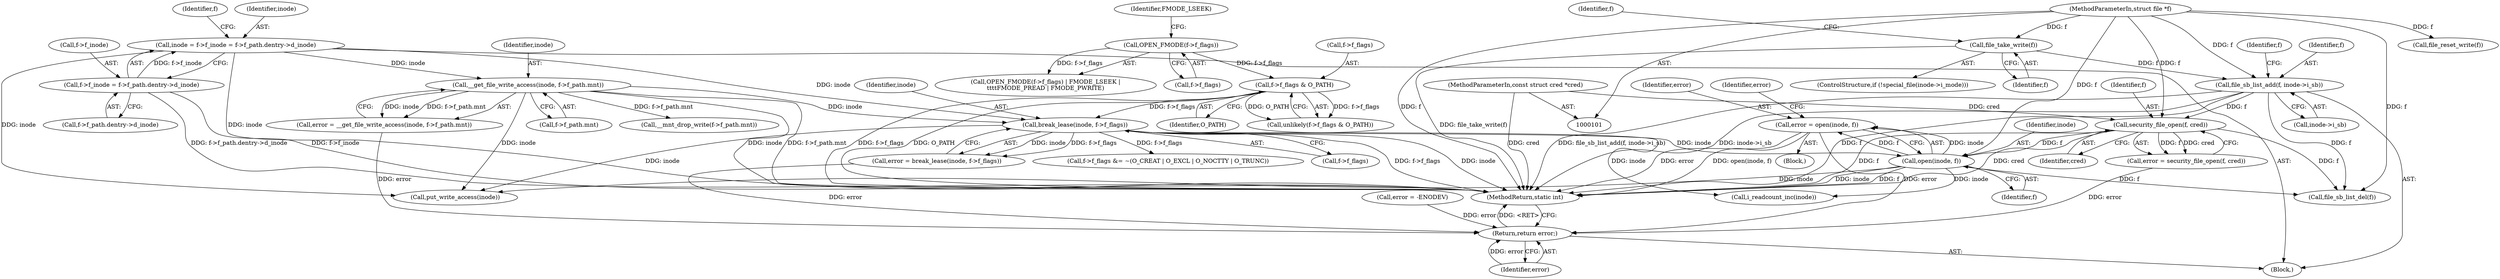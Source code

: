 digraph "0_linux_eee5cc2702929fd41cce28058dc6d6717f723f87_9@API" {
"1000260" [label="(Call,error = open(inode, f))"];
"1000262" [label="(Call,open(inode, f))"];
"1000239" [label="(Call,break_lease(inode, f->f_flags))"];
"1000140" [label="(Call,inode = f->f_inode = f->f_path.dentry->d_inode)"];
"1000142" [label="(Call,f->f_inode = f->f_path.dentry->d_inode)"];
"1000162" [label="(Call,__get_file_write_access(inode, f->f_path.mnt))"];
"1000125" [label="(Call,f->f_flags & O_PATH)"];
"1000114" [label="(Call,OPEN_FMODE(f->f_flags))"];
"1000231" [label="(Call,security_file_open(f, cred))"];
"1000187" [label="(Call,file_sb_list_add(f, inode->i_sb))"];
"1000178" [label="(Call,file_take_write(f))"];
"1000102" [label="(MethodParameterIn,struct file *f)"];
"1000104" [label="(MethodParameterIn,const struct cred *cred)"];
"1000362" [label="(Return,return error;)"];
"1000160" [label="(Call,error = __get_file_write_access(inode, f->f_path.mnt))"];
"1000240" [label="(Identifier,inode)"];
"1000119" [label="(Identifier,FMODE_LSEEK)"];
"1000224" [label="(Call,error = -ENODEV)"];
"1000263" [label="(Identifier,inode)"];
"1000104" [label="(MethodParameterIn,const struct cred *cred)"];
"1000129" [label="(Identifier,O_PATH)"];
"1000261" [label="(Identifier,error)"];
"1000156" [label="(Identifier,f)"];
"1000146" [label="(Call,f->f_path.dentry->d_inode)"];
"1000163" [label="(Identifier,inode)"];
"1000311" [label="(Call,file_sb_list_del(f))"];
"1000331" [label="(Call,__mnt_drop_write(f->f_path.mnt))"];
"1000187" [label="(Call,file_sb_list_add(f, inode->i_sb))"];
"1000115" [label="(Call,f->f_flags)"];
"1000142" [label="(Call,f->f_inode = f->f_path.dentry->d_inode)"];
"1000320" [label="(Call,put_write_access(inode))"];
"1000162" [label="(Call,__get_file_write_access(inode, f->f_path.mnt))"];
"1000280" [label="(Call,f->f_flags &= ~(O_CREAT | O_EXCL | O_NOCTTY | O_TRUNC))"];
"1000232" [label="(Identifier,f)"];
"1000266" [label="(Identifier,error)"];
"1000179" [label="(Identifier,f)"];
"1000189" [label="(Call,inode->i_sb)"];
"1000125" [label="(Call,f->f_flags & O_PATH)"];
"1000229" [label="(Call,error = security_file_open(f, cred))"];
"1000140" [label="(Call,inode = f->f_inode = f->f_path.dentry->d_inode)"];
"1000143" [label="(Call,f->f_inode)"];
"1000188" [label="(Identifier,f)"];
"1000264" [label="(Identifier,f)"];
"1000364" [label="(MethodReturn,static int)"];
"1000329" [label="(Call,file_reset_write(f))"];
"1000196" [label="(Identifier,f)"];
"1000262" [label="(Call,open(inode, f))"];
"1000239" [label="(Call,break_lease(inode, f->f_flags))"];
"1000363" [label="(Identifier,error)"];
"1000260" [label="(Call,error = open(inode, f))"];
"1000102" [label="(MethodParameterIn,struct file *f)"];
"1000278" [label="(Call,i_readcount_inc(inode))"];
"1000164" [label="(Call,f->f_path.mnt)"];
"1000178" [label="(Call,file_take_write(f))"];
"1000172" [label="(ControlStructure,if (!special_file(inode->i_mode)))"];
"1000113" [label="(Call,OPEN_FMODE(f->f_flags) | FMODE_LSEEK |\n\t\t\t\tFMODE_PREAD | FMODE_PWRITE)"];
"1000141" [label="(Identifier,inode)"];
"1000182" [label="(Identifier,f)"];
"1000241" [label="(Call,f->f_flags)"];
"1000233" [label="(Identifier,cred)"];
"1000114" [label="(Call,OPEN_FMODE(f->f_flags))"];
"1000126" [label="(Call,f->f_flags)"];
"1000259" [label="(Block,)"];
"1000105" [label="(Block,)"];
"1000237" [label="(Call,error = break_lease(inode, f->f_flags))"];
"1000362" [label="(Return,return error;)"];
"1000231" [label="(Call,security_file_open(f, cred))"];
"1000124" [label="(Call,unlikely(f->f_flags & O_PATH))"];
"1000260" -> "1000259"  [label="AST: "];
"1000260" -> "1000262"  [label="CFG: "];
"1000261" -> "1000260"  [label="AST: "];
"1000262" -> "1000260"  [label="AST: "];
"1000266" -> "1000260"  [label="CFG: "];
"1000260" -> "1000364"  [label="DDG: open(inode, f)"];
"1000260" -> "1000364"  [label="DDG: error"];
"1000262" -> "1000260"  [label="DDG: inode"];
"1000262" -> "1000260"  [label="DDG: f"];
"1000260" -> "1000362"  [label="DDG: error"];
"1000262" -> "1000264"  [label="CFG: "];
"1000263" -> "1000262"  [label="AST: "];
"1000264" -> "1000262"  [label="AST: "];
"1000262" -> "1000364"  [label="DDG: inode"];
"1000262" -> "1000364"  [label="DDG: f"];
"1000239" -> "1000262"  [label="DDG: inode"];
"1000231" -> "1000262"  [label="DDG: f"];
"1000102" -> "1000262"  [label="DDG: f"];
"1000262" -> "1000278"  [label="DDG: inode"];
"1000262" -> "1000311"  [label="DDG: f"];
"1000262" -> "1000320"  [label="DDG: inode"];
"1000239" -> "1000237"  [label="AST: "];
"1000239" -> "1000241"  [label="CFG: "];
"1000240" -> "1000239"  [label="AST: "];
"1000241" -> "1000239"  [label="AST: "];
"1000237" -> "1000239"  [label="CFG: "];
"1000239" -> "1000364"  [label="DDG: inode"];
"1000239" -> "1000364"  [label="DDG: f->f_flags"];
"1000239" -> "1000237"  [label="DDG: inode"];
"1000239" -> "1000237"  [label="DDG: f->f_flags"];
"1000140" -> "1000239"  [label="DDG: inode"];
"1000162" -> "1000239"  [label="DDG: inode"];
"1000125" -> "1000239"  [label="DDG: f->f_flags"];
"1000239" -> "1000278"  [label="DDG: inode"];
"1000239" -> "1000280"  [label="DDG: f->f_flags"];
"1000239" -> "1000320"  [label="DDG: inode"];
"1000140" -> "1000105"  [label="AST: "];
"1000140" -> "1000142"  [label="CFG: "];
"1000141" -> "1000140"  [label="AST: "];
"1000142" -> "1000140"  [label="AST: "];
"1000156" -> "1000140"  [label="CFG: "];
"1000140" -> "1000364"  [label="DDG: inode"];
"1000142" -> "1000140"  [label="DDG: f->f_inode"];
"1000140" -> "1000162"  [label="DDG: inode"];
"1000140" -> "1000320"  [label="DDG: inode"];
"1000142" -> "1000146"  [label="CFG: "];
"1000143" -> "1000142"  [label="AST: "];
"1000146" -> "1000142"  [label="AST: "];
"1000142" -> "1000364"  [label="DDG: f->f_inode"];
"1000142" -> "1000364"  [label="DDG: f->f_path.dentry->d_inode"];
"1000162" -> "1000160"  [label="AST: "];
"1000162" -> "1000164"  [label="CFG: "];
"1000163" -> "1000162"  [label="AST: "];
"1000164" -> "1000162"  [label="AST: "];
"1000160" -> "1000162"  [label="CFG: "];
"1000162" -> "1000364"  [label="DDG: f->f_path.mnt"];
"1000162" -> "1000364"  [label="DDG: inode"];
"1000162" -> "1000160"  [label="DDG: inode"];
"1000162" -> "1000160"  [label="DDG: f->f_path.mnt"];
"1000162" -> "1000320"  [label="DDG: inode"];
"1000162" -> "1000331"  [label="DDG: f->f_path.mnt"];
"1000125" -> "1000124"  [label="AST: "];
"1000125" -> "1000129"  [label="CFG: "];
"1000126" -> "1000125"  [label="AST: "];
"1000129" -> "1000125"  [label="AST: "];
"1000124" -> "1000125"  [label="CFG: "];
"1000125" -> "1000364"  [label="DDG: f->f_flags"];
"1000125" -> "1000364"  [label="DDG: O_PATH"];
"1000125" -> "1000124"  [label="DDG: f->f_flags"];
"1000125" -> "1000124"  [label="DDG: O_PATH"];
"1000114" -> "1000125"  [label="DDG: f->f_flags"];
"1000114" -> "1000113"  [label="AST: "];
"1000114" -> "1000115"  [label="CFG: "];
"1000115" -> "1000114"  [label="AST: "];
"1000119" -> "1000114"  [label="CFG: "];
"1000114" -> "1000113"  [label="DDG: f->f_flags"];
"1000231" -> "1000229"  [label="AST: "];
"1000231" -> "1000233"  [label="CFG: "];
"1000232" -> "1000231"  [label="AST: "];
"1000233" -> "1000231"  [label="AST: "];
"1000229" -> "1000231"  [label="CFG: "];
"1000231" -> "1000364"  [label="DDG: cred"];
"1000231" -> "1000364"  [label="DDG: f"];
"1000231" -> "1000229"  [label="DDG: f"];
"1000231" -> "1000229"  [label="DDG: cred"];
"1000187" -> "1000231"  [label="DDG: f"];
"1000102" -> "1000231"  [label="DDG: f"];
"1000104" -> "1000231"  [label="DDG: cred"];
"1000231" -> "1000311"  [label="DDG: f"];
"1000187" -> "1000105"  [label="AST: "];
"1000187" -> "1000189"  [label="CFG: "];
"1000188" -> "1000187"  [label="AST: "];
"1000189" -> "1000187"  [label="AST: "];
"1000196" -> "1000187"  [label="CFG: "];
"1000187" -> "1000364"  [label="DDG: f"];
"1000187" -> "1000364"  [label="DDG: file_sb_list_add(f, inode->i_sb)"];
"1000187" -> "1000364"  [label="DDG: inode->i_sb"];
"1000178" -> "1000187"  [label="DDG: f"];
"1000102" -> "1000187"  [label="DDG: f"];
"1000187" -> "1000311"  [label="DDG: f"];
"1000178" -> "1000172"  [label="AST: "];
"1000178" -> "1000179"  [label="CFG: "];
"1000179" -> "1000178"  [label="AST: "];
"1000182" -> "1000178"  [label="CFG: "];
"1000178" -> "1000364"  [label="DDG: file_take_write(f)"];
"1000102" -> "1000178"  [label="DDG: f"];
"1000102" -> "1000101"  [label="AST: "];
"1000102" -> "1000364"  [label="DDG: f"];
"1000102" -> "1000311"  [label="DDG: f"];
"1000102" -> "1000329"  [label="DDG: f"];
"1000104" -> "1000101"  [label="AST: "];
"1000104" -> "1000364"  [label="DDG: cred"];
"1000362" -> "1000105"  [label="AST: "];
"1000362" -> "1000363"  [label="CFG: "];
"1000363" -> "1000362"  [label="AST: "];
"1000364" -> "1000362"  [label="CFG: "];
"1000362" -> "1000364"  [label="DDG: <RET>"];
"1000363" -> "1000362"  [label="DDG: error"];
"1000224" -> "1000362"  [label="DDG: error"];
"1000237" -> "1000362"  [label="DDG: error"];
"1000229" -> "1000362"  [label="DDG: error"];
"1000160" -> "1000362"  [label="DDG: error"];
}
